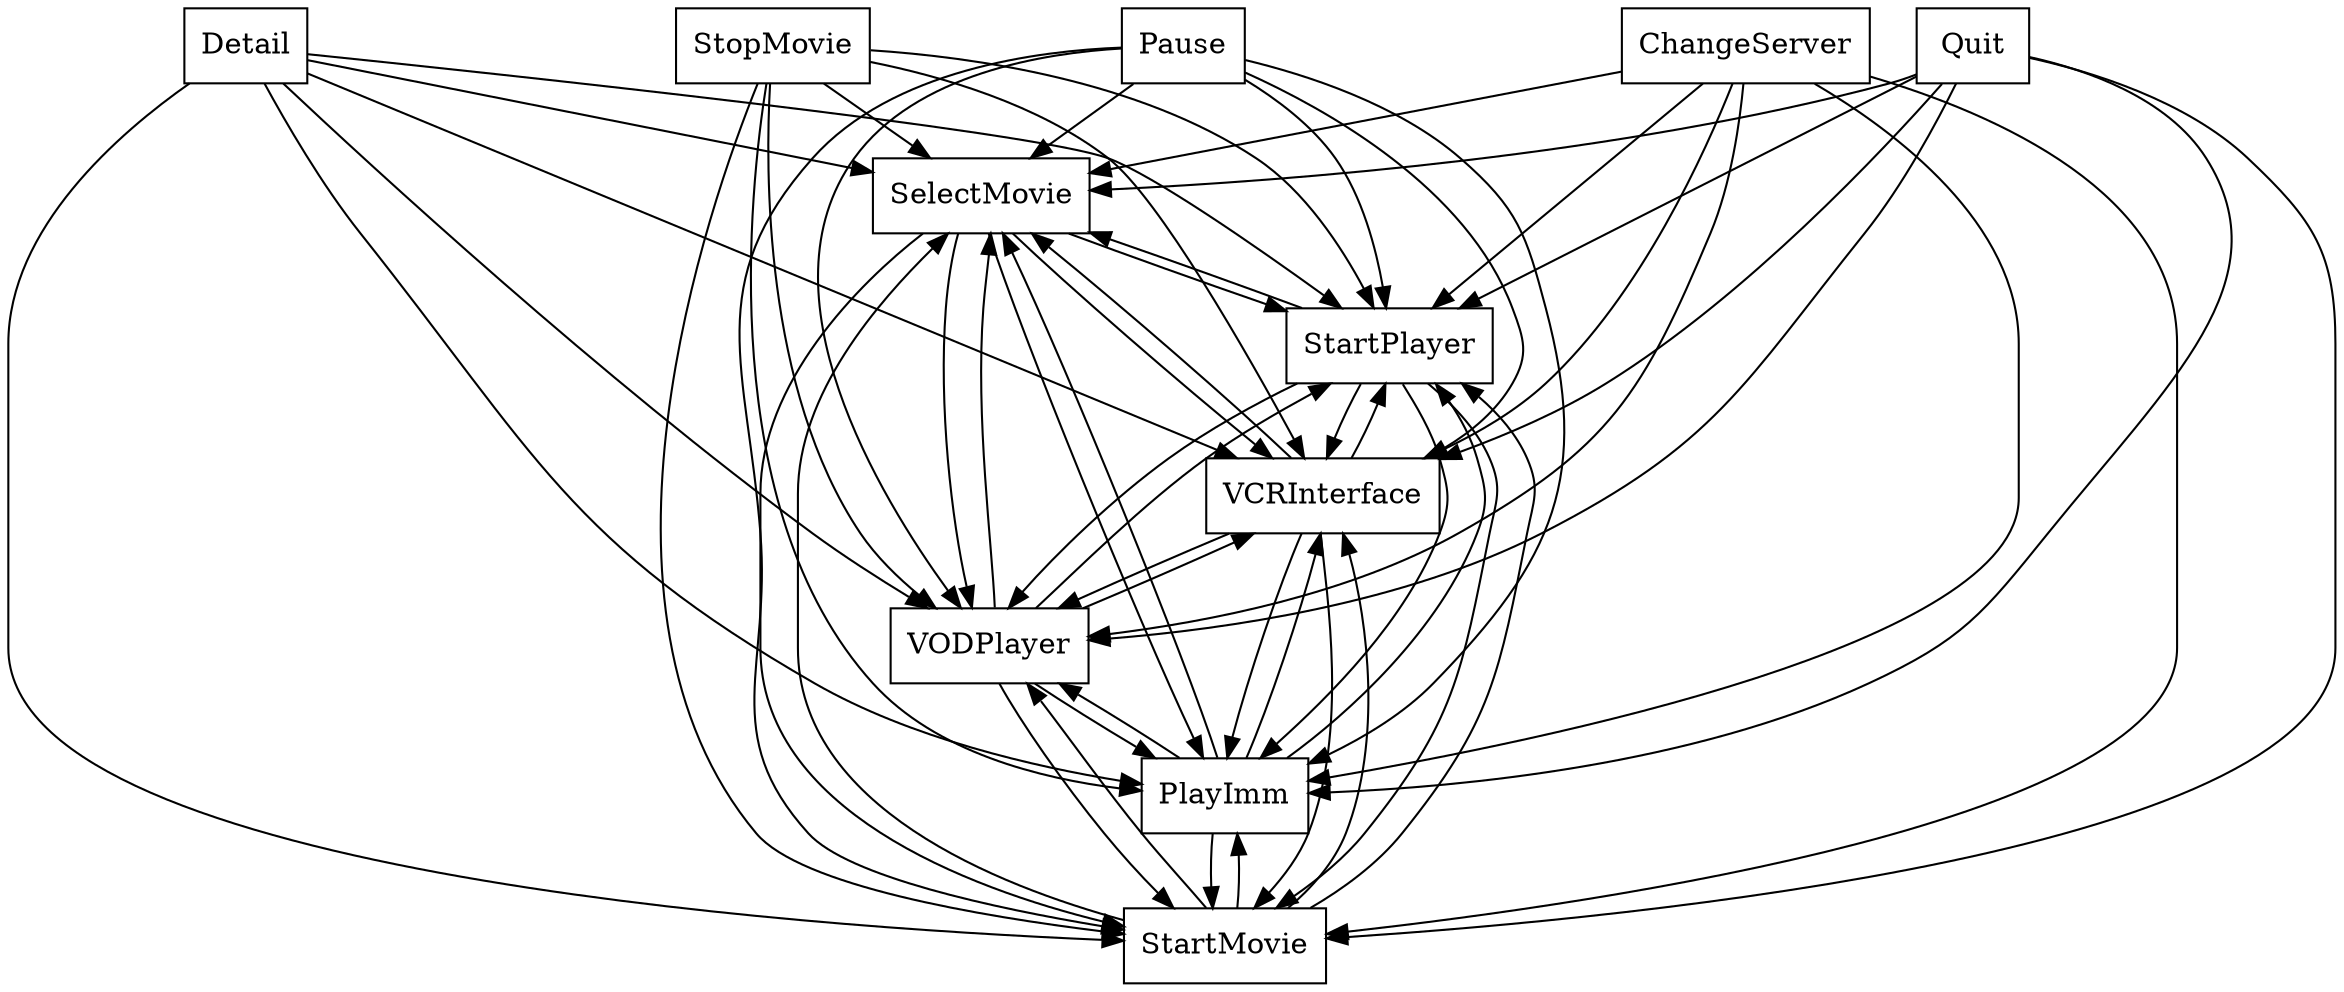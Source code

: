 digraph{
graph [rankdir=TB];
node [shape=box];
edge [arrowhead=normal];
0[label="Detail",]
1[label="SelectMovie",]
2[label="StopMovie",]
3[label="StartPlayer",]
4[label="Pause",]
5[label="StartMovie",]
6[label="ChangeServer",]
7[label="Quit",]
8[label="PlayImm",]
9[label="VODPlayer",]
10[label="VCRInterface",]
0->1[label="",]
0->3[label="",]
0->5[label="",]
0->8[label="",]
0->9[label="",]
0->10[label="",]
1->3[label="",]
1->5[label="",]
1->8[label="",]
1->9[label="",]
1->10[label="",]
2->1[label="",]
2->3[label="",]
2->5[label="",]
2->8[label="",]
2->9[label="",]
2->10[label="",]
3->1[label="",]
3->5[label="",]
3->8[label="",]
3->9[label="",]
3->10[label="",]
4->1[label="",]
4->3[label="",]
4->5[label="",]
4->8[label="",]
4->9[label="",]
4->10[label="",]
5->1[label="",]
5->3[label="",]
5->8[label="",]
5->9[label="",]
5->10[label="",]
6->1[label="",]
6->3[label="",]
6->5[label="",]
6->8[label="",]
6->9[label="",]
6->10[label="",]
7->1[label="",]
7->3[label="",]
7->5[label="",]
7->8[label="",]
7->9[label="",]
7->10[label="",]
8->1[label="",]
8->3[label="",]
8->5[label="",]
8->9[label="",]
8->10[label="",]
9->1[label="",]
9->3[label="",]
9->5[label="",]
9->8[label="",]
9->10[label="",]
10->1[label="",]
10->3[label="",]
10->5[label="",]
10->8[label="",]
10->9[label="",]
}
